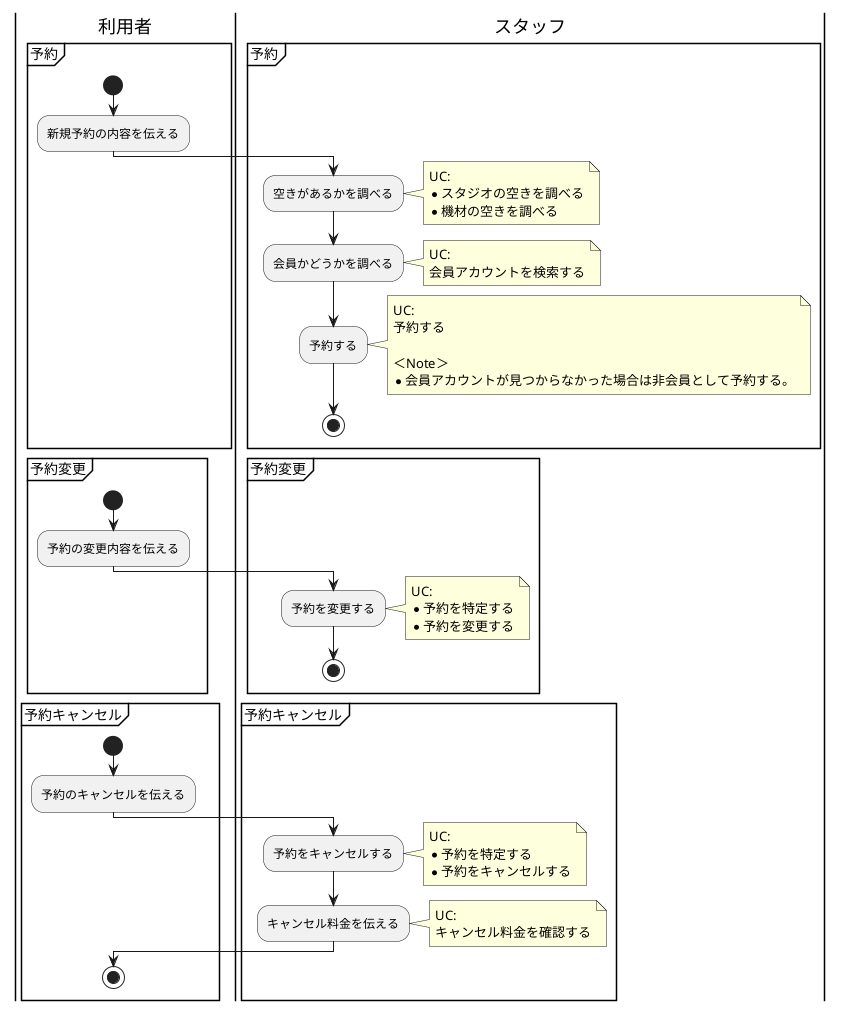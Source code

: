 @startuml BusinessFlow

|利用者|
partition 予約 {
    start
    :新規予約の内容を伝える;

    |スタッフ|
    :空きがあるかを調べる;
    note right
    UC:
    * スタジオの空きを調べる
    * 機材の空きを調べる
    end note

    :会員かどうかを調べる;
    note right
    UC:
    会員アカウントを検索する
    end note
    :予約する;
    note right
    UC:
    予約する
    
    ＜Note＞
    * 会員アカウントが見つからなかった場合は非会員として予約する。
    end note
    stop
}


|利用者|
partition 予約変更 {
    start
    :予約の変更内容を伝える;

    |スタッフ|
    :予約を変更する;
    note right
    UC:
    * 予約を特定する
    * 予約を変更する
    end note
    stop
}


|利用者|
partition 予約キャンセル {
    start
    :予約のキャンセルを伝える;

    |スタッフ|
    :予約をキャンセルする;
    note right
    UC:
    * 予約を特定する
    * 予約をキャンセルする
    end note
    :キャンセル料金を伝える;
    note right
    UC:
    キャンセル料金を確認する
    end note

    |利用者|
    stop
}

@enduml
